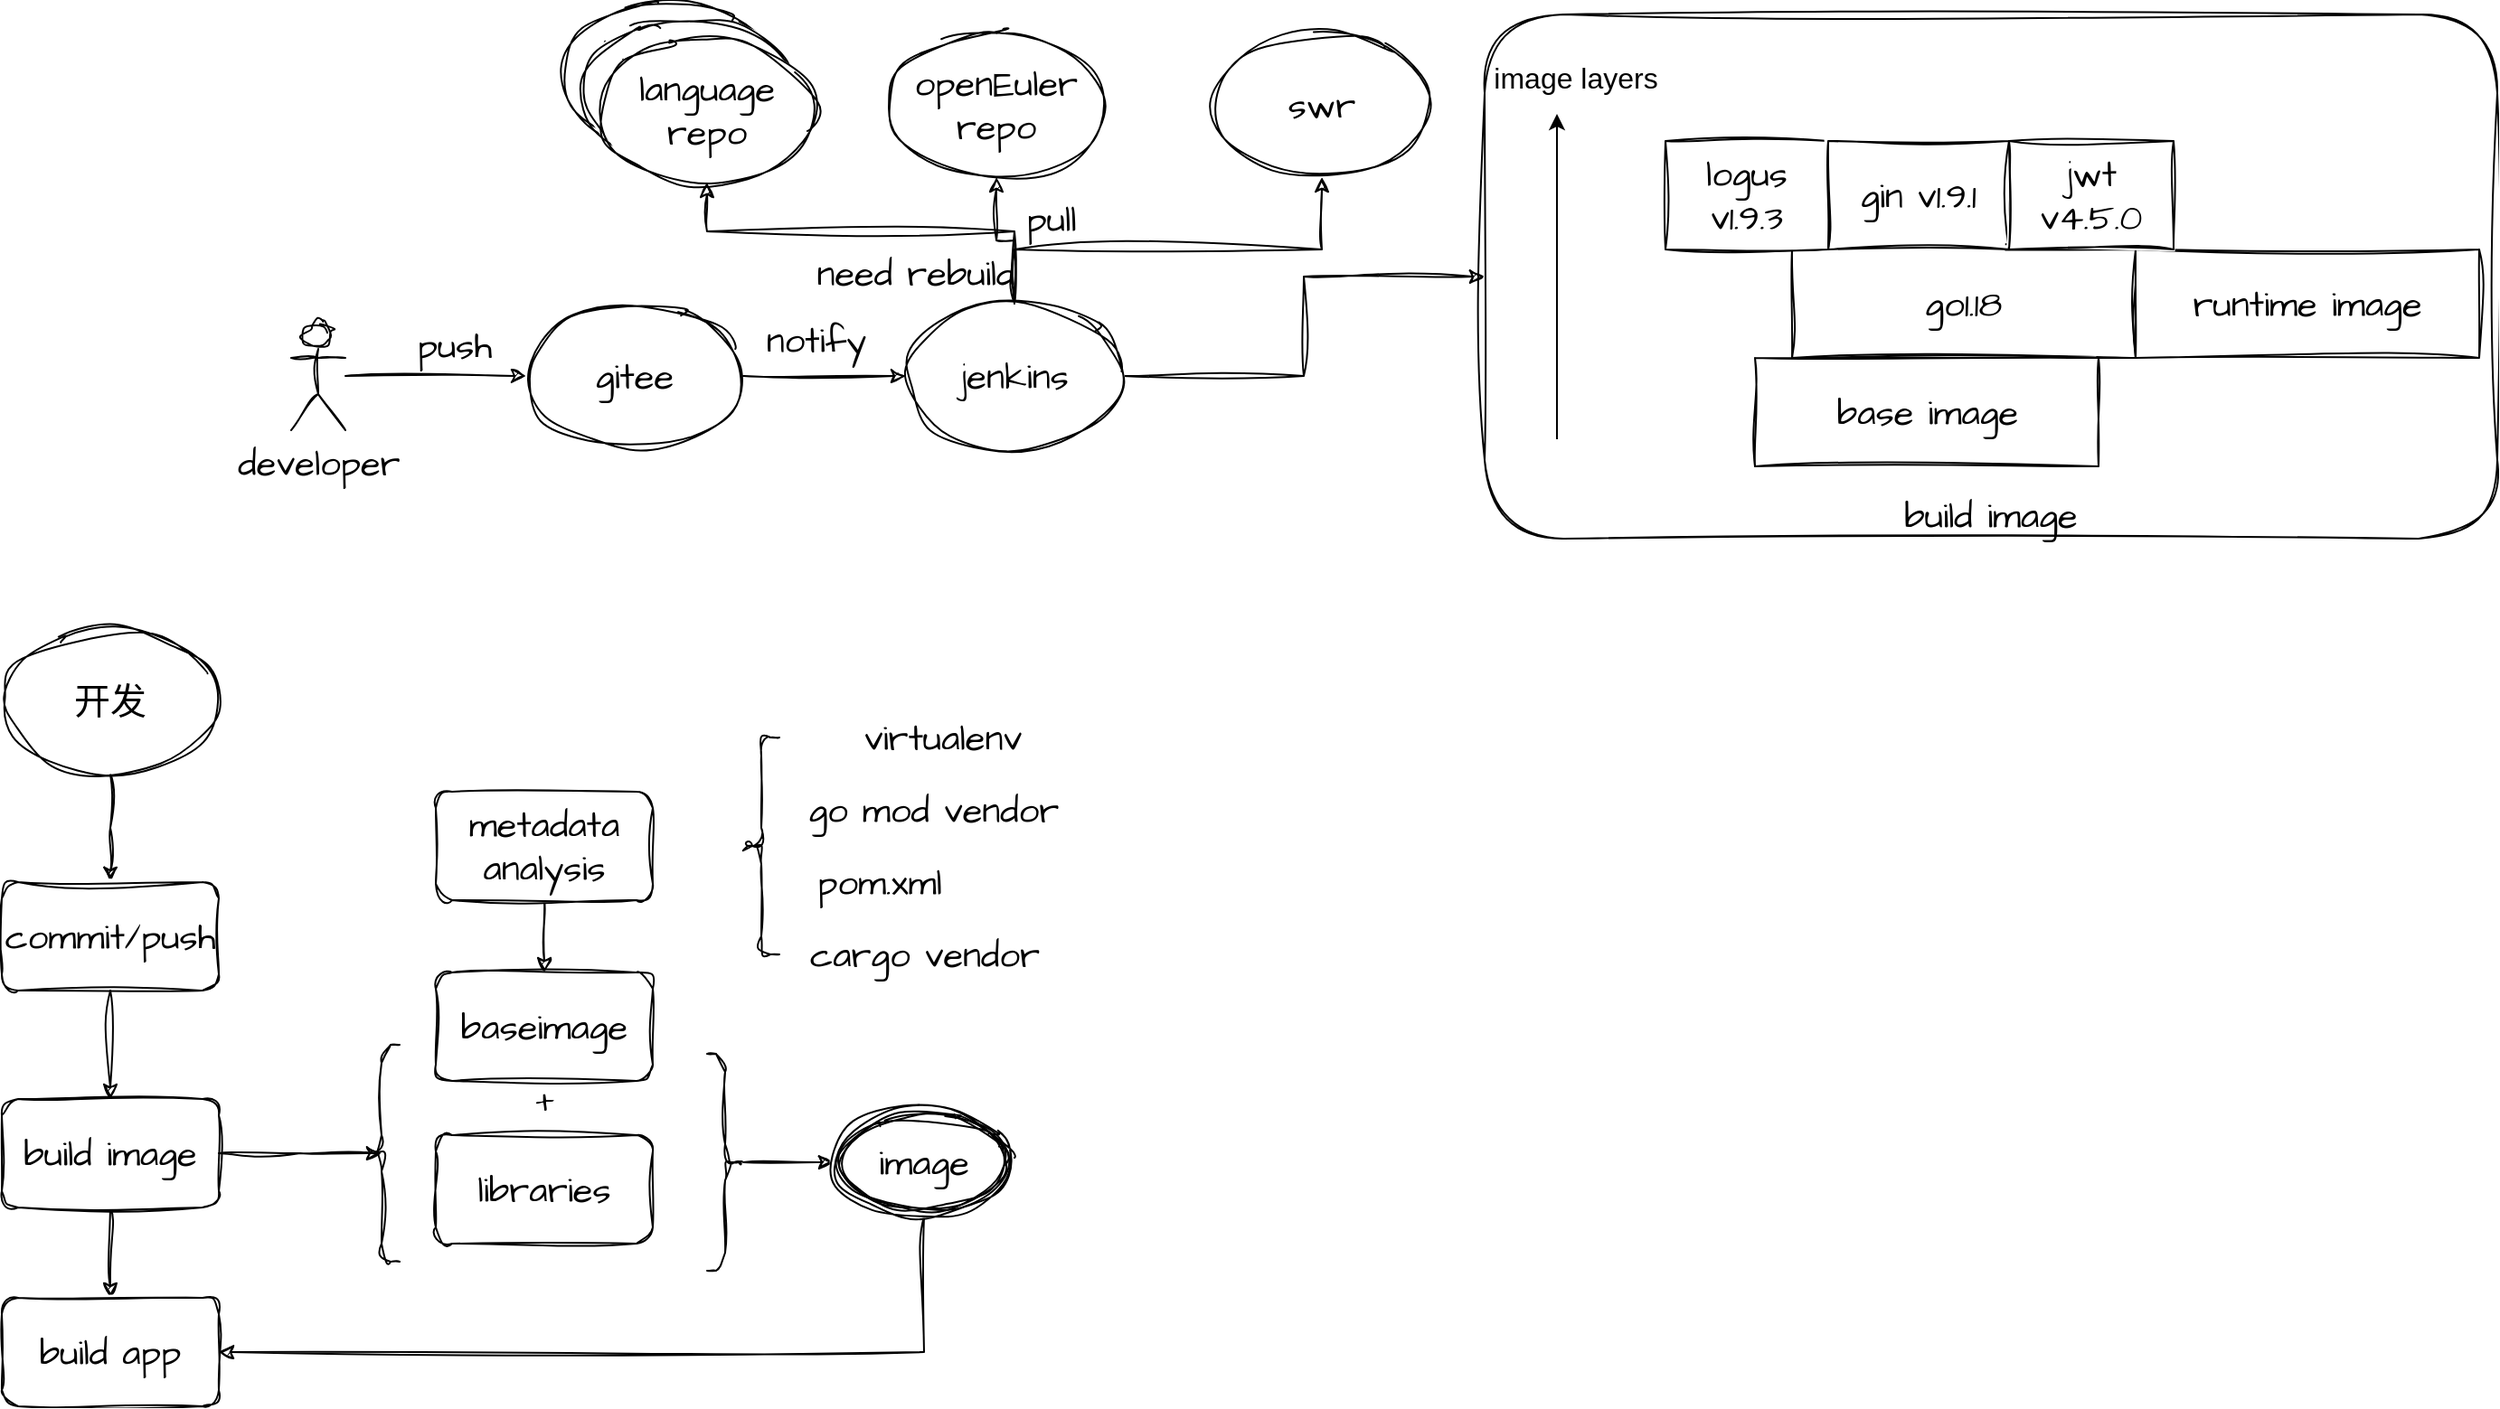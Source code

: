 <mxfile version="21.6.6" type="github">
  <diagram name="第 1 页" id="lyarwIyyH_NkYc7SHTj9">
    <mxGraphModel dx="2901" dy="1106" grid="1" gridSize="10" guides="1" tooltips="1" connect="1" arrows="1" fold="1" page="1" pageScale="1" pageWidth="827" pageHeight="1169" math="0" shadow="0">
      <root>
        <mxCell id="0" />
        <mxCell id="1" parent="0" />
        <mxCell id="fakRV-VTrO63ZtZKMSBH-27" value="&lt;div&gt;&lt;br&gt;&lt;/div&gt;&lt;div&gt;&lt;br&gt;&lt;/div&gt;&lt;div&gt;&lt;br&gt;&lt;/div&gt;&lt;div&gt;&lt;br&gt;&lt;/div&gt;&lt;div&gt;&lt;br&gt;&lt;/div&gt;&lt;div&gt;&lt;br&gt;&lt;/div&gt;&lt;div&gt;&lt;br&gt;&lt;/div&gt;&lt;div&gt;&lt;br&gt;&lt;/div&gt;&lt;div&gt;&lt;br&gt;&lt;/div&gt;&lt;div&gt;&lt;br&gt;&lt;/div&gt;&lt;div&gt;&lt;br&gt;&lt;/div&gt;&lt;div&gt;build image&lt;br&gt;&lt;/div&gt;" style="rounded=1;whiteSpace=wrap;html=1;sketch=1;hachureGap=4;jiggle=2;curveFitting=1;fontFamily=Architects Daughter;fontSource=https%3A%2F%2Ffonts.googleapis.com%2Fcss%3Ffamily%3DArchitects%2BDaughter;fontSize=20;" parent="1" vertex="1">
          <mxGeometry x="260" y="10" width="560" height="290" as="geometry" />
        </mxCell>
        <mxCell id="fakRV-VTrO63ZtZKMSBH-1" value="openEuler repo" style="ellipse;whiteSpace=wrap;html=1;sketch=1;hachureGap=4;jiggle=2;curveFitting=1;fontFamily=Architects Daughter;fontSource=https%3A%2F%2Ffonts.googleapis.com%2Fcss%3Ffamily%3DArchitects%2BDaughter;fontSize=20;" parent="1" vertex="1">
          <mxGeometry x="-70" y="20" width="120" height="80" as="geometry" />
        </mxCell>
        <mxCell id="fakRV-VTrO63ZtZKMSBH-37" style="edgeStyle=orthogonalEdgeStyle;rounded=0;sketch=1;hachureGap=4;jiggle=2;curveFitting=1;orthogonalLoop=1;jettySize=auto;html=1;entryX=0;entryY=0.5;entryDx=0;entryDy=0;fontFamily=Architects Daughter;fontSource=https%3A%2F%2Ffonts.googleapis.com%2Fcss%3Ffamily%3DArchitects%2BDaughter;fontSize=16;" parent="1" source="fakRV-VTrO63ZtZKMSBH-3" target="fakRV-VTrO63ZtZKMSBH-36" edge="1">
          <mxGeometry relative="1" as="geometry" />
        </mxCell>
        <mxCell id="fakRV-VTrO63ZtZKMSBH-3" value="gitee" style="ellipse;whiteSpace=wrap;html=1;sketch=1;hachureGap=4;jiggle=2;curveFitting=1;fontFamily=Architects Daughter;fontSource=https%3A%2F%2Ffonts.googleapis.com%2Fcss%3Ffamily%3DArchitects%2BDaughter;fontSize=20;" parent="1" vertex="1">
          <mxGeometry x="-270" y="170" width="120" height="80" as="geometry" />
        </mxCell>
        <mxCell id="fakRV-VTrO63ZtZKMSBH-4" value="swr" style="ellipse;whiteSpace=wrap;html=1;sketch=1;hachureGap=4;jiggle=2;curveFitting=1;fontFamily=Architects Daughter;fontSource=https%3A%2F%2Ffonts.googleapis.com%2Fcss%3Ffamily%3DArchitects%2BDaughter;fontSize=20;" parent="1" vertex="1">
          <mxGeometry x="110" y="20" width="120" height="80" as="geometry" />
        </mxCell>
        <mxCell id="fakRV-VTrO63ZtZKMSBH-20" value="go1.18" style="rounded=0;whiteSpace=wrap;html=1;sketch=1;hachureGap=4;jiggle=2;curveFitting=1;fontFamily=Architects Daughter;fontSource=https%3A%2F%2Ffonts.googleapis.com%2Fcss%3Ffamily%3DArchitects%2BDaughter;fontSize=20;" parent="1" vertex="1">
          <mxGeometry x="430" y="140" width="190" height="60" as="geometry" />
        </mxCell>
        <mxCell id="fakRV-VTrO63ZtZKMSBH-21" value="runtime image" style="rounded=0;whiteSpace=wrap;html=1;sketch=1;hachureGap=4;jiggle=2;curveFitting=1;fontFamily=Architects Daughter;fontSource=https%3A%2F%2Ffonts.googleapis.com%2Fcss%3Ffamily%3DArchitects%2BDaughter;fontSize=20;" parent="1" vertex="1">
          <mxGeometry x="620" y="140" width="190" height="60" as="geometry" />
        </mxCell>
        <mxCell id="fakRV-VTrO63ZtZKMSBH-22" value="base image" style="rounded=0;whiteSpace=wrap;html=1;sketch=1;hachureGap=4;jiggle=2;curveFitting=1;fontFamily=Architects Daughter;fontSource=https%3A%2F%2Ffonts.googleapis.com%2Fcss%3Ffamily%3DArchitects%2BDaughter;fontSize=20;" parent="1" vertex="1">
          <mxGeometry x="409.5" y="200" width="190" height="60" as="geometry" />
        </mxCell>
        <mxCell id="fakRV-VTrO63ZtZKMSBH-23" value="logus v1.9.3" style="rounded=0;whiteSpace=wrap;html=1;sketch=1;hachureGap=4;jiggle=2;curveFitting=1;fontFamily=Architects Daughter;fontSource=https%3A%2F%2Ffonts.googleapis.com%2Fcss%3Ffamily%3DArchitects%2BDaughter;fontSize=20;" parent="1" vertex="1">
          <mxGeometry x="360" y="80" width="90" height="60" as="geometry" />
        </mxCell>
        <mxCell id="fakRV-VTrO63ZtZKMSBH-28" value="gin v1.9.1" style="rounded=0;whiteSpace=wrap;html=1;sketch=1;hachureGap=4;jiggle=2;curveFitting=1;fontFamily=Architects Daughter;fontSource=https%3A%2F%2Ffonts.googleapis.com%2Fcss%3Ffamily%3DArchitects%2BDaughter;fontSize=20;" parent="1" vertex="1">
          <mxGeometry x="450" y="80" width="100" height="60" as="geometry" />
        </mxCell>
        <mxCell id="fakRV-VTrO63ZtZKMSBH-32" value="jwt v4.5.0" style="rounded=0;whiteSpace=wrap;html=1;sketch=1;hachureGap=4;jiggle=2;curveFitting=1;fontFamily=Architects Daughter;fontSource=https%3A%2F%2Ffonts.googleapis.com%2Fcss%3Ffamily%3DArchitects%2BDaughter;fontSize=20;" parent="1" vertex="1">
          <mxGeometry x="550" y="80" width="91" height="60" as="geometry" />
        </mxCell>
        <mxCell id="fakRV-VTrO63ZtZKMSBH-34" style="edgeStyle=orthogonalEdgeStyle;rounded=0;sketch=1;hachureGap=4;jiggle=2;curveFitting=1;orthogonalLoop=1;jettySize=auto;html=1;entryX=0;entryY=0.5;entryDx=0;entryDy=0;fontFamily=Architects Daughter;fontSource=https%3A%2F%2Ffonts.googleapis.com%2Fcss%3Ffamily%3DArchitects%2BDaughter;fontSize=16;" parent="1" source="fakRV-VTrO63ZtZKMSBH-33" target="fakRV-VTrO63ZtZKMSBH-3" edge="1">
          <mxGeometry relative="1" as="geometry" />
        </mxCell>
        <mxCell id="fakRV-VTrO63ZtZKMSBH-33" value="developer" style="shape=umlActor;verticalLabelPosition=bottom;verticalAlign=top;html=1;outlineConnect=0;sketch=1;hachureGap=4;jiggle=2;curveFitting=1;fontFamily=Architects Daughter;fontSource=https%3A%2F%2Ffonts.googleapis.com%2Fcss%3Ffamily%3DArchitects%2BDaughter;fontSize=20;" parent="1" vertex="1">
          <mxGeometry x="-400" y="180" width="30" height="60" as="geometry" />
        </mxCell>
        <mxCell id="fakRV-VTrO63ZtZKMSBH-35" value="push" style="text;html=1;align=center;verticalAlign=middle;resizable=0;points=[];autosize=1;strokeColor=none;fillColor=none;fontSize=20;fontFamily=Architects Daughter;" parent="1" vertex="1">
          <mxGeometry x="-340" y="173" width="60" height="40" as="geometry" />
        </mxCell>
        <mxCell id="fakRV-VTrO63ZtZKMSBH-40" style="edgeStyle=orthogonalEdgeStyle;rounded=0;sketch=1;hachureGap=4;jiggle=2;curveFitting=1;orthogonalLoop=1;jettySize=auto;html=1;entryX=0.5;entryY=1;entryDx=0;entryDy=0;fontFamily=Architects Daughter;fontSource=https%3A%2F%2Ffonts.googleapis.com%2Fcss%3Ffamily%3DArchitects%2BDaughter;fontSize=16;" parent="1" source="fakRV-VTrO63ZtZKMSBH-36" target="fakRV-VTrO63ZtZKMSBH-1" edge="1">
          <mxGeometry relative="1" as="geometry" />
        </mxCell>
        <mxCell id="fakRV-VTrO63ZtZKMSBH-41" style="edgeStyle=orthogonalEdgeStyle;rounded=0;sketch=1;hachureGap=4;jiggle=2;curveFitting=1;orthogonalLoop=1;jettySize=auto;html=1;fontFamily=Architects Daughter;fontSource=https%3A%2F%2Ffonts.googleapis.com%2Fcss%3Ffamily%3DArchitects%2BDaughter;fontSize=16;" parent="1" source="fakRV-VTrO63ZtZKMSBH-36" target="fakRV-VTrO63ZtZKMSBH-4" edge="1">
          <mxGeometry relative="1" as="geometry">
            <Array as="points">
              <mxPoint y="140" />
              <mxPoint x="170" y="140" />
            </Array>
          </mxGeometry>
        </mxCell>
        <mxCell id="fakRV-VTrO63ZtZKMSBH-42" style="edgeStyle=orthogonalEdgeStyle;rounded=0;sketch=1;hachureGap=4;jiggle=2;curveFitting=1;orthogonalLoop=1;jettySize=auto;html=1;entryX=0;entryY=0.5;entryDx=0;entryDy=0;fontFamily=Architects Daughter;fontSource=https%3A%2F%2Ffonts.googleapis.com%2Fcss%3Ffamily%3DArchitects%2BDaughter;fontSize=16;" parent="1" source="fakRV-VTrO63ZtZKMSBH-36" target="fakRV-VTrO63ZtZKMSBH-27" edge="1">
          <mxGeometry relative="1" as="geometry" />
        </mxCell>
        <mxCell id="fakRV-VTrO63ZtZKMSBH-36" value="jenkins" style="ellipse;whiteSpace=wrap;html=1;sketch=1;hachureGap=4;jiggle=2;curveFitting=1;fontFamily=Architects Daughter;fontSource=https%3A%2F%2Ffonts.googleapis.com%2Fcss%3Ffamily%3DArchitects%2BDaughter;fontSize=20;" parent="1" vertex="1">
          <mxGeometry x="-60" y="170" width="120" height="80" as="geometry" />
        </mxCell>
        <mxCell id="fakRV-VTrO63ZtZKMSBH-47" value="" style="edgeStyle=orthogonalEdgeStyle;rounded=0;sketch=1;hachureGap=4;jiggle=2;curveFitting=1;orthogonalLoop=1;jettySize=auto;html=1;fontFamily=Architects Daughter;fontSource=https%3A%2F%2Ffonts.googleapis.com%2Fcss%3Ffamily%3DArchitects%2BDaughter;fontSize=16;exitX=0.5;exitY=0;exitDx=0;exitDy=0;entryX=0.5;entryY=1;entryDx=0;entryDy=0;" parent="1" source="fakRV-VTrO63ZtZKMSBH-36" target="fakRV-VTrO63ZtZKMSBH-49" edge="1">
          <mxGeometry relative="1" as="geometry">
            <Array as="points">
              <mxPoint y="130" />
              <mxPoint x="-170" y="130" />
            </Array>
          </mxGeometry>
        </mxCell>
        <mxCell id="fakRV-VTrO63ZtZKMSBH-38" value="notify" style="text;html=1;align=center;verticalAlign=middle;resizable=0;points=[];autosize=1;strokeColor=none;fillColor=none;fontSize=20;fontFamily=Architects Daughter;" parent="1" vertex="1">
          <mxGeometry x="-150" y="170" width="80" height="40" as="geometry" />
        </mxCell>
        <mxCell id="fakRV-VTrO63ZtZKMSBH-43" value="pull" style="text;html=1;align=center;verticalAlign=middle;resizable=0;points=[];autosize=1;strokeColor=none;fillColor=none;fontSize=20;fontFamily=Architects Daughter;" parent="1" vertex="1">
          <mxGeometry x="-5" y="103" width="50" height="40" as="geometry" />
        </mxCell>
        <mxCell id="fakRV-VTrO63ZtZKMSBH-44" value="language repo" style="ellipse;whiteSpace=wrap;html=1;sketch=1;hachureGap=4;jiggle=2;curveFitting=1;fontFamily=Architects Daughter;fontSource=https%3A%2F%2Ffonts.googleapis.com%2Fcss%3Ffamily%3DArchitects%2BDaughter;fontSize=20;" parent="1" vertex="1">
          <mxGeometry x="-250" y="3" width="120" height="80" as="geometry" />
        </mxCell>
        <mxCell id="fakRV-VTrO63ZtZKMSBH-48" value="language repo" style="ellipse;whiteSpace=wrap;html=1;sketch=1;hachureGap=4;jiggle=2;curveFitting=1;fontFamily=Architects Daughter;fontSource=https%3A%2F%2Ffonts.googleapis.com%2Fcss%3Ffamily%3DArchitects%2BDaughter;fontSize=20;" parent="1" vertex="1">
          <mxGeometry x="-240" y="13" width="120" height="80" as="geometry" />
        </mxCell>
        <mxCell id="fakRV-VTrO63ZtZKMSBH-49" value="language repo" style="ellipse;whiteSpace=wrap;html=1;sketch=1;hachureGap=4;jiggle=2;curveFitting=1;fontFamily=Architects Daughter;fontSource=https%3A%2F%2Ffonts.googleapis.com%2Fcss%3Ffamily%3DArchitects%2BDaughter;fontSize=20;" parent="1" vertex="1">
          <mxGeometry x="-230" y="23" width="120" height="80" as="geometry" />
        </mxCell>
        <mxCell id="fakRV-VTrO63ZtZKMSBH-51" value="need rebuild" style="text;html=1;align=center;verticalAlign=middle;resizable=0;points=[];autosize=1;strokeColor=none;fillColor=none;fontSize=20;fontFamily=Architects Daughter;" parent="1" vertex="1">
          <mxGeometry x="-120" y="133" width="130" height="40" as="geometry" />
        </mxCell>
        <mxCell id="A7FTICZSP3irBKo2PEit-1" value="" style="endArrow=classic;html=1;rounded=0;" parent="1" edge="1">
          <mxGeometry width="50" height="50" relative="1" as="geometry">
            <mxPoint x="300" y="245" as="sourcePoint" />
            <mxPoint x="300" y="65" as="targetPoint" />
          </mxGeometry>
        </mxCell>
        <mxCell id="A7FTICZSP3irBKo2PEit-2" value="image layers" style="edgeLabel;html=1;align=center;verticalAlign=middle;resizable=0;points=[];fontSize=16;" parent="A7FTICZSP3irBKo2PEit-1" vertex="1" connectable="0">
          <mxGeometry x="0.7" y="-8" relative="1" as="geometry">
            <mxPoint x="2" y="-47" as="offset" />
          </mxGeometry>
        </mxCell>
        <mxCell id="c3Z1lkD3tR-6YYk91ddS-2" style="edgeStyle=orthogonalEdgeStyle;rounded=0;sketch=1;hachureGap=4;jiggle=2;curveFitting=1;orthogonalLoop=1;jettySize=auto;html=1;fontFamily=Architects Daughter;fontSource=https%3A%2F%2Ffonts.googleapis.com%2Fcss%3Ffamily%3DArchitects%2BDaughter;fontSize=16;" edge="1" parent="1" source="c3Z1lkD3tR-6YYk91ddS-1">
          <mxGeometry relative="1" as="geometry">
            <mxPoint x="-500" y="490" as="targetPoint" />
          </mxGeometry>
        </mxCell>
        <mxCell id="c3Z1lkD3tR-6YYk91ddS-1" value="开发" style="ellipse;whiteSpace=wrap;html=1;sketch=1;hachureGap=4;jiggle=2;curveFitting=1;fontFamily=Architects Daughter;fontSource=https%3A%2F%2Ffonts.googleapis.com%2Fcss%3Ffamily%3DArchitects%2BDaughter;fontSize=20;" vertex="1" parent="1">
          <mxGeometry x="-560" y="350" width="120" height="80" as="geometry" />
        </mxCell>
        <mxCell id="c3Z1lkD3tR-6YYk91ddS-7" style="edgeStyle=orthogonalEdgeStyle;rounded=0;sketch=1;hachureGap=4;jiggle=2;curveFitting=1;orthogonalLoop=1;jettySize=auto;html=1;entryX=0.5;entryY=0;entryDx=0;entryDy=0;fontFamily=Architects Daughter;fontSource=https%3A%2F%2Ffonts.googleapis.com%2Fcss%3Ffamily%3DArchitects%2BDaughter;fontSize=16;" edge="1" parent="1" source="c3Z1lkD3tR-6YYk91ddS-3" target="c3Z1lkD3tR-6YYk91ddS-6">
          <mxGeometry relative="1" as="geometry" />
        </mxCell>
        <mxCell id="c3Z1lkD3tR-6YYk91ddS-3" value="commit/push" style="rounded=1;whiteSpace=wrap;html=1;sketch=1;hachureGap=4;jiggle=2;curveFitting=1;fontFamily=Architects Daughter;fontSource=https%3A%2F%2Ffonts.googleapis.com%2Fcss%3Ffamily%3DArchitects%2BDaughter;fontSize=20;" vertex="1" parent="1">
          <mxGeometry x="-560" y="490" width="120" height="60" as="geometry" />
        </mxCell>
        <mxCell id="c3Z1lkD3tR-6YYk91ddS-8" style="edgeStyle=orthogonalEdgeStyle;rounded=0;sketch=1;hachureGap=4;jiggle=2;curveFitting=1;orthogonalLoop=1;jettySize=auto;html=1;fontFamily=Architects Daughter;fontSource=https%3A%2F%2Ffonts.googleapis.com%2Fcss%3Ffamily%3DArchitects%2BDaughter;fontSize=16;" edge="1" parent="1" source="c3Z1lkD3tR-6YYk91ddS-6">
          <mxGeometry relative="1" as="geometry">
            <mxPoint x="-350" y="640" as="targetPoint" />
          </mxGeometry>
        </mxCell>
        <mxCell id="c3Z1lkD3tR-6YYk91ddS-15" style="edgeStyle=orthogonalEdgeStyle;rounded=0;sketch=1;hachureGap=4;jiggle=2;curveFitting=1;orthogonalLoop=1;jettySize=auto;html=1;fontFamily=Architects Daughter;fontSource=https%3A%2F%2Ffonts.googleapis.com%2Fcss%3Ffamily%3DArchitects%2BDaughter;fontSize=16;" edge="1" parent="1" source="c3Z1lkD3tR-6YYk91ddS-6" target="c3Z1lkD3tR-6YYk91ddS-14">
          <mxGeometry relative="1" as="geometry" />
        </mxCell>
        <mxCell id="c3Z1lkD3tR-6YYk91ddS-6" value="build image" style="rounded=1;whiteSpace=wrap;html=1;sketch=1;hachureGap=4;jiggle=2;curveFitting=1;fontFamily=Architects Daughter;fontSource=https%3A%2F%2Ffonts.googleapis.com%2Fcss%3Ffamily%3DArchitects%2BDaughter;fontSize=20;" vertex="1" parent="1">
          <mxGeometry x="-560" y="610" width="120" height="60" as="geometry" />
        </mxCell>
        <mxCell id="c3Z1lkD3tR-6YYk91ddS-9" value="baseimage" style="rounded=1;whiteSpace=wrap;html=1;sketch=1;hachureGap=4;jiggle=2;curveFitting=1;fontFamily=Architects Daughter;fontSource=https%3A%2F%2Ffonts.googleapis.com%2Fcss%3Ffamily%3DArchitects%2BDaughter;fontSize=20;" vertex="1" parent="1">
          <mxGeometry x="-320" y="540" width="120" height="60" as="geometry" />
        </mxCell>
        <mxCell id="c3Z1lkD3tR-6YYk91ddS-10" value="" style="shape=curlyBracket;whiteSpace=wrap;html=1;rounded=1;labelPosition=left;verticalLabelPosition=middle;align=right;verticalAlign=middle;sketch=1;hachureGap=4;jiggle=2;curveFitting=1;fontFamily=Architects Daughter;fontSource=https%3A%2F%2Ffonts.googleapis.com%2Fcss%3Ffamily%3DArchitects%2BDaughter;fontSize=20;" vertex="1" parent="1">
          <mxGeometry x="-360" y="580" width="20" height="120" as="geometry" />
        </mxCell>
        <mxCell id="c3Z1lkD3tR-6YYk91ddS-11" value="libraries" style="rounded=1;whiteSpace=wrap;html=1;sketch=1;hachureGap=4;jiggle=2;curveFitting=1;fontFamily=Architects Daughter;fontSource=https%3A%2F%2Ffonts.googleapis.com%2Fcss%3Ffamily%3DArchitects%2BDaughter;fontSize=20;" vertex="1" parent="1">
          <mxGeometry x="-320" y="630" width="120" height="60" as="geometry" />
        </mxCell>
        <mxCell id="c3Z1lkD3tR-6YYk91ddS-14" value="build app" style="rounded=1;whiteSpace=wrap;html=1;sketch=1;hachureGap=4;jiggle=2;curveFitting=1;fontFamily=Architects Daughter;fontSource=https%3A%2F%2Ffonts.googleapis.com%2Fcss%3Ffamily%3DArchitects%2BDaughter;fontSize=20;" vertex="1" parent="1">
          <mxGeometry x="-560" y="720" width="120" height="60" as="geometry" />
        </mxCell>
        <mxCell id="c3Z1lkD3tR-6YYk91ddS-22" style="edgeStyle=orthogonalEdgeStyle;rounded=0;sketch=1;hachureGap=4;jiggle=2;curveFitting=1;orthogonalLoop=1;jettySize=auto;html=1;entryX=0;entryY=0.5;entryDx=0;entryDy=0;fontFamily=Architects Daughter;fontSource=https%3A%2F%2Ffonts.googleapis.com%2Fcss%3Ffamily%3DArchitects%2BDaughter;fontSize=16;" edge="1" parent="1" source="c3Z1lkD3tR-6YYk91ddS-16" target="c3Z1lkD3tR-6YYk91ddS-17">
          <mxGeometry relative="1" as="geometry" />
        </mxCell>
        <mxCell id="c3Z1lkD3tR-6YYk91ddS-16" value="" style="shape=curlyBracket;whiteSpace=wrap;html=1;rounded=1;flipH=1;labelPosition=right;verticalLabelPosition=middle;align=left;verticalAlign=middle;sketch=1;hachureGap=4;jiggle=2;curveFitting=1;fontFamily=Architects Daughter;fontSource=https%3A%2F%2Ffonts.googleapis.com%2Fcss%3Ffamily%3DArchitects%2BDaughter;fontSize=20;" vertex="1" parent="1">
          <mxGeometry x="-170" y="585" width="20" height="120" as="geometry" />
        </mxCell>
        <mxCell id="c3Z1lkD3tR-6YYk91ddS-18" style="edgeStyle=orthogonalEdgeStyle;rounded=0;sketch=1;hachureGap=4;jiggle=2;curveFitting=1;orthogonalLoop=1;jettySize=auto;html=1;entryX=1;entryY=0.5;entryDx=0;entryDy=0;fontFamily=Architects Daughter;fontSource=https%3A%2F%2Ffonts.googleapis.com%2Fcss%3Ffamily%3DArchitects%2BDaughter;fontSize=16;" edge="1" parent="1" source="c3Z1lkD3tR-6YYk91ddS-17" target="c3Z1lkD3tR-6YYk91ddS-14">
          <mxGeometry relative="1" as="geometry">
            <Array as="points">
              <mxPoint x="-50" y="750" />
            </Array>
          </mxGeometry>
        </mxCell>
        <mxCell id="c3Z1lkD3tR-6YYk91ddS-17" value="image" style="ellipse;shape=doubleEllipse;whiteSpace=wrap;html=1;sketch=1;hachureGap=4;jiggle=2;curveFitting=1;fontFamily=Architects Daughter;fontSource=https%3A%2F%2Ffonts.googleapis.com%2Fcss%3Ffamily%3DArchitects%2BDaughter;fontSize=20;" vertex="1" parent="1">
          <mxGeometry x="-100" y="615" width="100" height="60" as="geometry" />
        </mxCell>
        <mxCell id="c3Z1lkD3tR-6YYk91ddS-20" style="edgeStyle=orthogonalEdgeStyle;rounded=0;sketch=1;hachureGap=4;jiggle=2;curveFitting=1;orthogonalLoop=1;jettySize=auto;html=1;fontFamily=Architects Daughter;fontSource=https%3A%2F%2Ffonts.googleapis.com%2Fcss%3Ffamily%3DArchitects%2BDaughter;fontSize=16;" edge="1" parent="1" source="c3Z1lkD3tR-6YYk91ddS-19" target="c3Z1lkD3tR-6YYk91ddS-9">
          <mxGeometry relative="1" as="geometry" />
        </mxCell>
        <mxCell id="c3Z1lkD3tR-6YYk91ddS-19" value="metadata analysis" style="rounded=1;whiteSpace=wrap;html=1;sketch=1;hachureGap=4;jiggle=2;curveFitting=1;fontFamily=Architects Daughter;fontSource=https%3A%2F%2Ffonts.googleapis.com%2Fcss%3Ffamily%3DArchitects%2BDaughter;fontSize=20;" vertex="1" parent="1">
          <mxGeometry x="-320" y="440" width="120" height="60" as="geometry" />
        </mxCell>
        <mxCell id="c3Z1lkD3tR-6YYk91ddS-21" value="+" style="text;html=1;align=center;verticalAlign=middle;resizable=0;points=[];autosize=1;strokeColor=none;fillColor=none;fontSize=20;fontFamily=Architects Daughter;" vertex="1" parent="1">
          <mxGeometry x="-275" y="590" width="30" height="40" as="geometry" />
        </mxCell>
        <mxCell id="c3Z1lkD3tR-6YYk91ddS-23" value="" style="shape=curlyBracket;whiteSpace=wrap;html=1;rounded=1;labelPosition=left;verticalLabelPosition=middle;align=right;verticalAlign=middle;sketch=1;hachureGap=4;jiggle=2;curveFitting=1;fontFamily=Architects Daughter;fontSource=https%3A%2F%2Ffonts.googleapis.com%2Fcss%3Ffamily%3DArchitects%2BDaughter;fontSize=20;" vertex="1" parent="1">
          <mxGeometry x="-150" y="410" width="20" height="120" as="geometry" />
        </mxCell>
        <mxCell id="c3Z1lkD3tR-6YYk91ddS-24" value="virtualenv" style="text;html=1;align=center;verticalAlign=middle;resizable=0;points=[];autosize=1;strokeColor=none;fillColor=none;fontSize=20;fontFamily=Architects Daughter;" vertex="1" parent="1">
          <mxGeometry x="-95" y="390" width="110" height="40" as="geometry" />
        </mxCell>
        <mxCell id="c3Z1lkD3tR-6YYk91ddS-25" value="go mod vendor" style="text;html=1;align=center;verticalAlign=middle;resizable=0;points=[];autosize=1;strokeColor=none;fillColor=none;fontSize=20;fontFamily=Architects Daughter;" vertex="1" parent="1">
          <mxGeometry x="-125" y="430" width="160" height="40" as="geometry" />
        </mxCell>
        <mxCell id="c3Z1lkD3tR-6YYk91ddS-27" value="pom.xml" style="text;html=1;align=center;verticalAlign=middle;resizable=0;points=[];autosize=1;strokeColor=none;fillColor=none;fontSize=20;fontFamily=Architects Daughter;" vertex="1" parent="1">
          <mxGeometry x="-120" y="470" width="90" height="40" as="geometry" />
        </mxCell>
        <mxCell id="c3Z1lkD3tR-6YYk91ddS-28" value="cargo vendor" style="text;html=1;align=center;verticalAlign=middle;resizable=0;points=[];autosize=1;strokeColor=none;fillColor=none;fontSize=20;fontFamily=Architects Daughter;" vertex="1" parent="1">
          <mxGeometry x="-125" y="510" width="150" height="40" as="geometry" />
        </mxCell>
      </root>
    </mxGraphModel>
  </diagram>
</mxfile>
